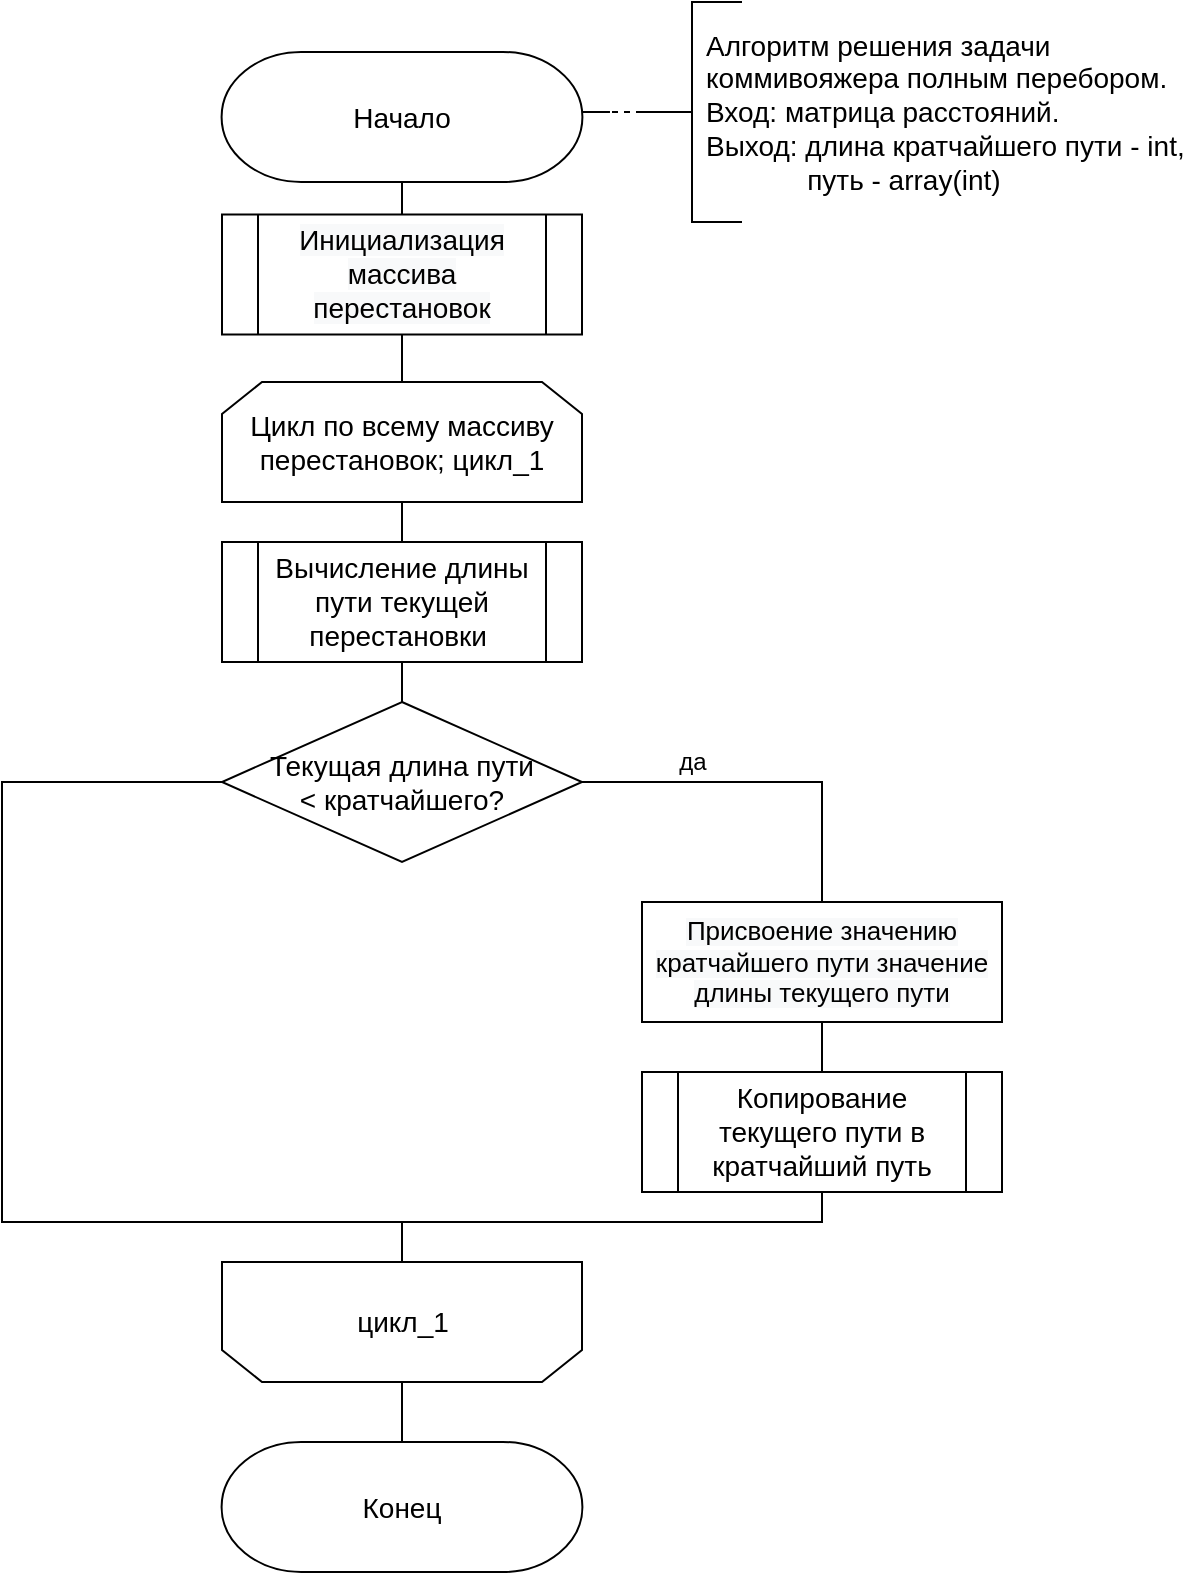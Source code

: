 <mxfile version="14.9.6" type="device" pages="3"><diagram id="pAlSKqxX3QHija0f3Szq" name="Полный перебор"><mxGraphModel dx="1024" dy="584" grid="1" gridSize="10" guides="1" tooltips="1" connect="1" arrows="1" fold="1" page="1" pageScale="1" pageWidth="827" pageHeight="1169" math="0" shadow="0"><root><mxCell id="0"/><mxCell id="1" parent="0"/><mxCell id="rNjsfyNaQUTbHNOdFoJR-8" style="edgeStyle=orthogonalEdgeStyle;rounded=0;orthogonalLoop=1;jettySize=auto;html=1;exitX=0.5;exitY=1;exitDx=0;exitDy=0;exitPerimeter=0;entryX=0.5;entryY=0;entryDx=0;entryDy=0;endArrow=none;endFill=0;" parent="1" source="rNjsfyNaQUTbHNOdFoJR-1" edge="1"><mxGeometry relative="1" as="geometry"><mxPoint x="390" y="170" as="targetPoint"/></mxGeometry></mxCell><mxCell id="rNjsfyNaQUTbHNOdFoJR-1" value="&lt;span style=&quot;font-size: 14px&quot;&gt;Начало&lt;/span&gt;" style="strokeWidth=1;html=1;shape=stencil(xVVNb4MwDP01HJmAaFV7nFh37GWTdnapC1FDgpysH/9+gYBaSukgl0kc8Hvwnu3YSsBSXUCFQRJJKDFg70GSfCGVXIJRZAPLFA5eRC48uXC1dCHoCjPjsCMQh61Ax2hD6oAnvjOtApcFEjc1y9ZB9Ga/qR+WZkpKK8KV1D3mhrdiwKX9Nzo7sejl1dlc2thFlXUo0SD10GtxGwcEyYe3UzzN6dPDqV9R5/uX0/d8p9jPae3TvfjeLJ7YwY1HYQ/slquJB+Zl16nPr86rmQO7ydWN2LHUImMLyNItZIec1I/cPUyygnq5B0RHl+qI1+zZ3Xw/q79TEFzeKCyW8xWAMvtC3eC3k06Xfk7nEM5ch6QM1G3o6QugHEOrE+4F5D1KnxCrG7g9+8fpLjwqvuvZNIl/LNnnjDOhND7ZBIsP5qxBR4aTpXtF+GRq91wIdzuNLcRAoEHdXdkAvw==);whiteSpace=wrap;" parent="1" vertex="1"><mxGeometry x="260" y="75" width="260" height="65" as="geometry"/></mxCell><mxCell id="rNjsfyNaQUTbHNOdFoJR-2" value="" style="edgeStyle=orthogonalEdgeStyle;rounded=0;orthogonalLoop=1;jettySize=auto;html=1;dashed=1;endArrow=none;endFill=0;startArrow=none;" parent="1" source="rNjsfyNaQUTbHNOdFoJR-4" edge="1"><mxGeometry relative="1" as="geometry"><mxPoint x="523.99" y="104.9" as="sourcePoint"/><mxPoint x="493.99" y="105" as="targetPoint"/><Array as="points"><mxPoint x="479.99" y="104.9"/></Array></mxGeometry></mxCell><mxCell id="rNjsfyNaQUTbHNOdFoJR-4" value="" style="strokeWidth=1;html=1;shape=mxgraph.flowchart.annotation_2;align=left;labelPosition=right;pointerEvents=1;" parent="1" vertex="1"><mxGeometry x="510" y="50" width="50" height="110" as="geometry"/></mxCell><mxCell id="rNjsfyNaQUTbHNOdFoJR-12" style="edgeStyle=orthogonalEdgeStyle;rounded=0;orthogonalLoop=1;jettySize=auto;html=1;exitX=0.5;exitY=1;exitDx=0;exitDy=0;entryX=0.5;entryY=0;entryDx=0;entryDy=0;endArrow=none;endFill=0;" parent="1" source="rNjsfyNaQUTbHNOdFoJR-5" target="rNjsfyNaQUTbHNOdFoJR-11" edge="1"><mxGeometry relative="1" as="geometry"/></mxCell><mxCell id="rNjsfyNaQUTbHNOdFoJR-5" value="&lt;span style=&quot;font-size: 14px&quot;&gt;Цикл по всему массиву перестановок; цикл_1&lt;/span&gt;" style="shape=loopLimit;whiteSpace=wrap;html=1;" parent="1" vertex="1"><mxGeometry x="300" y="240" width="180" height="60" as="geometry"/></mxCell><mxCell id="rNjsfyNaQUTbHNOdFoJR-16" style="edgeStyle=orthogonalEdgeStyle;rounded=0;orthogonalLoop=1;jettySize=auto;html=1;exitX=1;exitY=0.5;exitDx=0;exitDy=0;entryX=0.5;entryY=0;entryDx=0;entryDy=0;endArrow=none;endFill=0;" parent="1" source="rNjsfyNaQUTbHNOdFoJR-6" target="rNjsfyNaQUTbHNOdFoJR-15" edge="1"><mxGeometry relative="1" as="geometry"/></mxCell><mxCell id="rNjsfyNaQUTbHNOdFoJR-6" value="&lt;font style=&quot;font-size: 14px&quot;&gt;Текущая длина пути &lt;br&gt;&amp;lt; кратчайшего?&lt;/font&gt;" style="rhombus;whiteSpace=wrap;html=1;" parent="1" vertex="1"><mxGeometry x="300" y="400" width="180" height="80" as="geometry"/></mxCell><mxCell id="rNjsfyNaQUTbHNOdFoJR-7" value="&lt;font style=&quot;font-size: 14px&quot;&gt;Алгоритм решения задачи&lt;br&gt;коммивояжера&amp;nbsp;полным перебором.&lt;br&gt;Вход: матрица расстояний.&lt;br&gt;Выход: длина кратчайшего пути - int,&lt;br&gt;&lt;span style=&quot;white-space: pre&quot;&gt;&#9;&lt;/span&gt;&amp;nbsp; &amp;nbsp; &amp;nbsp;путь - array(int)&lt;br&gt;&lt;/font&gt;" style="text;html=1;align=left;verticalAlign=middle;resizable=0;points=[];autosize=1;strokeColor=none;" parent="1" vertex="1"><mxGeometry x="540" y="70" width="250" height="70" as="geometry"/></mxCell><mxCell id="rNjsfyNaQUTbHNOdFoJR-10" style="edgeStyle=orthogonalEdgeStyle;rounded=0;orthogonalLoop=1;jettySize=auto;html=1;exitX=0.5;exitY=1;exitDx=0;exitDy=0;entryX=0.5;entryY=0;entryDx=0;entryDy=0;endArrow=none;endFill=0;" parent="1" source="rNjsfyNaQUTbHNOdFoJR-9" target="rNjsfyNaQUTbHNOdFoJR-5" edge="1"><mxGeometry relative="1" as="geometry"/></mxCell><mxCell id="rNjsfyNaQUTbHNOdFoJR-9" value="&#10;&#10;&lt;span style=&quot;color: rgb(0, 0, 0); font-family: helvetica; font-size: 14px; font-style: normal; font-weight: 400; letter-spacing: normal; text-align: center; text-indent: 0px; text-transform: none; word-spacing: 0px; background-color: rgb(248, 249, 250); display: inline; float: none;&quot;&gt;Инициализация массива перестановок&lt;/span&gt;&#10;&#10;" style="shape=process;whiteSpace=wrap;html=1;backgroundOutline=1;" parent="1" vertex="1"><mxGeometry x="300" y="156.25" width="180" height="60" as="geometry"/></mxCell><mxCell id="rNjsfyNaQUTbHNOdFoJR-13" style="edgeStyle=orthogonalEdgeStyle;rounded=0;orthogonalLoop=1;jettySize=auto;html=1;exitX=0.5;exitY=1;exitDx=0;exitDy=0;entryX=0.5;entryY=0;entryDx=0;entryDy=0;endArrow=none;endFill=0;" parent="1" source="rNjsfyNaQUTbHNOdFoJR-11" target="rNjsfyNaQUTbHNOdFoJR-6" edge="1"><mxGeometry relative="1" as="geometry"/></mxCell><mxCell id="rNjsfyNaQUTbHNOdFoJR-11" value="&lt;font style=&quot;font-size: 14px&quot;&gt;Вычисление длины пути текущей перестановки&amp;nbsp;&lt;/font&gt;" style="shape=process;whiteSpace=wrap;html=1;backgroundOutline=1;" parent="1" vertex="1"><mxGeometry x="300" y="320" width="180" height="60" as="geometry"/></mxCell><mxCell id="rNjsfyNaQUTbHNOdFoJR-20" style="edgeStyle=orthogonalEdgeStyle;rounded=0;orthogonalLoop=1;jettySize=auto;html=1;exitX=0.5;exitY=1;exitDx=0;exitDy=0;entryX=0.5;entryY=0;entryDx=0;entryDy=0;endArrow=none;endFill=0;" parent="1" source="rNjsfyNaQUTbHNOdFoJR-15" target="rNjsfyNaQUTbHNOdFoJR-18" edge="1"><mxGeometry relative="1" as="geometry"/></mxCell><mxCell id="rNjsfyNaQUTbHNOdFoJR-15" value="&lt;span style=&quot;color: rgb(0 , 0 , 0) ; font-family: &amp;#34;helvetica&amp;#34; ; font-style: normal ; font-weight: 400 ; letter-spacing: normal ; text-align: center ; text-indent: 0px ; text-transform: none ; word-spacing: 0px ; background-color: rgb(248 , 249 , 250) ; display: inline ; float: none&quot;&gt;&lt;font style=&quot;font-size: 13px&quot;&gt;Присвоение значению кратчайшего пути значение длины текущего пути&lt;/font&gt;&lt;/span&gt;" style="rounded=0;whiteSpace=wrap;html=1;" parent="1" vertex="1"><mxGeometry x="510" y="500" width="180" height="60" as="geometry"/></mxCell><mxCell id="rNjsfyNaQUTbHNOdFoJR-17" value="да" style="text;html=1;align=center;verticalAlign=middle;resizable=0;points=[];autosize=1;strokeColor=none;" parent="1" vertex="1"><mxGeometry x="520" y="420" width="30" height="20" as="geometry"/></mxCell><mxCell id="rNjsfyNaQUTbHNOdFoJR-24" style="edgeStyle=orthogonalEdgeStyle;rounded=0;orthogonalLoop=1;jettySize=auto;html=1;exitX=0.5;exitY=1;exitDx=0;exitDy=0;entryX=0.5;entryY=1;entryDx=0;entryDy=0;endArrow=none;endFill=0;" parent="1" source="rNjsfyNaQUTbHNOdFoJR-18" target="rNjsfyNaQUTbHNOdFoJR-22" edge="1"><mxGeometry relative="1" as="geometry"><Array as="points"><mxPoint x="600" y="660"/><mxPoint x="390" y="660"/></Array></mxGeometry></mxCell><mxCell id="rNjsfyNaQUTbHNOdFoJR-18" value="&lt;span style=&quot;font-size: 14px&quot;&gt;Копирование текущего пути в кратчайший путь&lt;/span&gt;" style="shape=process;whiteSpace=wrap;html=1;backgroundOutline=1;" parent="1" vertex="1"><mxGeometry x="510" y="585" width="180" height="60" as="geometry"/></mxCell><mxCell id="rNjsfyNaQUTbHNOdFoJR-21" value="" style="group" parent="1" vertex="1" connectable="0"><mxGeometry x="300" y="680" width="180" height="60" as="geometry"/></mxCell><mxCell id="rNjsfyNaQUTbHNOdFoJR-22" value="" style="shape=loopLimit;whiteSpace=wrap;html=1;rotation=-180;" parent="rNjsfyNaQUTbHNOdFoJR-21" vertex="1"><mxGeometry width="180" height="60" as="geometry"/></mxCell><mxCell id="rNjsfyNaQUTbHNOdFoJR-23" value="&lt;font style=&quot;font-size: 14px&quot;&gt;цикл_1&lt;/font&gt;" style="text;html=1;align=center;verticalAlign=middle;resizable=0;points=[];autosize=1;strokeColor=none;" parent="rNjsfyNaQUTbHNOdFoJR-21" vertex="1"><mxGeometry x="60" y="19.999" width="60" height="20" as="geometry"/></mxCell><mxCell id="rNjsfyNaQUTbHNOdFoJR-26" style="edgeStyle=orthogonalEdgeStyle;rounded=0;orthogonalLoop=1;jettySize=auto;html=1;exitX=0.5;exitY=1;exitDx=0;exitDy=0;entryX=0;entryY=0.5;entryDx=0;entryDy=0;endArrow=none;endFill=0;" parent="1" source="rNjsfyNaQUTbHNOdFoJR-22" target="rNjsfyNaQUTbHNOdFoJR-6" edge="1"><mxGeometry relative="1" as="geometry"><Array as="points"><mxPoint x="390" y="660"/><mxPoint x="190" y="660"/><mxPoint x="190" y="440"/></Array></mxGeometry></mxCell><mxCell id="rNjsfyNaQUTbHNOdFoJR-27" value="&lt;span style=&quot;font-size: 14px&quot;&gt;Конец&lt;/span&gt;" style="strokeWidth=1;html=1;shape=stencil(xVVNb4MwDP01HJmAaFV7nFh37GWTdnapC1FDgpysH/9+gYBaSukgl0kc8Hvwnu3YSsBSXUCFQRJJKDFg70GSfCGVXIJRZAPLFA5eRC48uXC1dCHoCjPjsCMQh61Ax2hD6oAnvjOtApcFEjc1y9ZB9Ga/qR+WZkpKK8KV1D3mhrdiwKX9Nzo7sejl1dlc2thFlXUo0SD10GtxGwcEyYe3UzzN6dPDqV9R5/uX0/d8p9jPae3TvfjeLJ7YwY1HYQ/slquJB+Zl16nPr86rmQO7ydWN2LHUImMLyNItZIec1I/cPUyygnq5B0RHl+qI1+zZ3Xw/q79TEFzeKCyW8xWAMvtC3eC3k06Xfk7nEM5ch6QM1G3o6QugHEOrE+4F5D1KnxCrG7g9+8fpLjwqvuvZNIl/LNnnjDOhND7ZBIsP5qxBR4aTpXtF+GRq91wIdzuNLcRAoEHdXdkAvw==);whiteSpace=wrap;" parent="1" vertex="1"><mxGeometry x="260" y="770" width="260" height="65" as="geometry"/></mxCell><mxCell id="rNjsfyNaQUTbHNOdFoJR-28" style="edgeStyle=orthogonalEdgeStyle;rounded=0;orthogonalLoop=1;jettySize=auto;html=1;exitX=0.5;exitY=0;exitDx=0;exitDy=0;entryX=0.5;entryY=0;entryDx=0;entryDy=0;entryPerimeter=0;endArrow=none;endFill=0;" parent="1" source="rNjsfyNaQUTbHNOdFoJR-22" target="rNjsfyNaQUTbHNOdFoJR-27" edge="1"><mxGeometry relative="1" as="geometry"/></mxCell></root></mxGraphModel></diagram><diagram id="hT0jHnn99urHysb1-AE7" name="Муравьиный алгоритм_1"><mxGraphModel dx="1024" dy="584" grid="1" gridSize="10" guides="1" tooltips="1" connect="1" arrows="1" fold="1" page="1" pageScale="1" pageWidth="827" pageHeight="1169" math="0" shadow="0"><root><mxCell id="fZifETpCElAVXJyKpMN0-0"/><mxCell id="fZifETpCElAVXJyKpMN0-1" parent="fZifETpCElAVXJyKpMN0-0"/><mxCell id="nXmuuYjd4CHLldoo1hVQ-7" style="edgeStyle=orthogonalEdgeStyle;rounded=0;orthogonalLoop=1;jettySize=auto;html=1;exitX=0.5;exitY=1;exitDx=0;exitDy=0;exitPerimeter=0;entryX=0.5;entryY=0;entryDx=0;entryDy=0;endArrow=none;endFill=0;" parent="fZifETpCElAVXJyKpMN0-1" source="nXmuuYjd4CHLldoo1hVQ-0" target="nXmuuYjd4CHLldoo1hVQ-5" edge="1"><mxGeometry relative="1" as="geometry"/></mxCell><mxCell id="nXmuuYjd4CHLldoo1hVQ-0" value="&lt;span style=&quot;font-size: 14px&quot;&gt;Начало&lt;/span&gt;" style="strokeWidth=1;html=1;shape=stencil(xVVNb4MwDP01HJmAaFV7nFh37GWTdnapC1FDgpysH/9+gYBaSukgl0kc8Hvwnu3YSsBSXUCFQRJJKDFg70GSfCGVXIJRZAPLFA5eRC48uXC1dCHoCjPjsCMQh61Ax2hD6oAnvjOtApcFEjc1y9ZB9Ga/qR+WZkpKK8KV1D3mhrdiwKX9Nzo7sejl1dlc2thFlXUo0SD10GtxGwcEyYe3UzzN6dPDqV9R5/uX0/d8p9jPae3TvfjeLJ7YwY1HYQ/slquJB+Zl16nPr86rmQO7ydWN2LHUImMLyNItZIec1I/cPUyygnq5B0RHl+qI1+zZ3Xw/q79TEFzeKCyW8xWAMvtC3eC3k06Xfk7nEM5ch6QM1G3o6QugHEOrE+4F5D1KnxCrG7g9+8fpLjwqvuvZNIl/LNnnjDOhND7ZBIsP5qxBR4aTpXtF+GRq91wIdzuNLcRAoEHdXdkAvw==);whiteSpace=wrap;" parent="fZifETpCElAVXJyKpMN0-1" vertex="1"><mxGeometry x="260" y="75" width="260" height="65" as="geometry"/></mxCell><mxCell id="nXmuuYjd4CHLldoo1hVQ-1" value="" style="edgeStyle=orthogonalEdgeStyle;rounded=0;orthogonalLoop=1;jettySize=auto;html=1;dashed=1;endArrow=none;endFill=0;startArrow=none;" parent="fZifETpCElAVXJyKpMN0-1" source="nXmuuYjd4CHLldoo1hVQ-2" edge="1"><mxGeometry relative="1" as="geometry"><mxPoint x="523.99" y="104.9" as="sourcePoint"/><mxPoint x="493.99" y="105" as="targetPoint"/><Array as="points"><mxPoint x="479.99" y="104.9"/></Array></mxGeometry></mxCell><mxCell id="nXmuuYjd4CHLldoo1hVQ-2" value="" style="strokeWidth=1;html=1;shape=mxgraph.flowchart.annotation_2;align=left;labelPosition=right;pointerEvents=1;" parent="fZifETpCElAVXJyKpMN0-1" vertex="1"><mxGeometry x="510" y="50" width="50" height="110" as="geometry"/></mxCell><mxCell id="kSepUpJ1jL-t53jwl1CW-2" style="edgeStyle=orthogonalEdgeStyle;rounded=0;orthogonalLoop=1;jettySize=auto;html=1;exitX=0.5;exitY=1;exitDx=0;exitDy=0;entryX=0.5;entryY=0;entryDx=0;entryDy=0;endArrow=none;endFill=0;" parent="fZifETpCElAVXJyKpMN0-1" source="nXmuuYjd4CHLldoo1hVQ-3" target="kSepUpJ1jL-t53jwl1CW-0" edge="1"><mxGeometry relative="1" as="geometry"/></mxCell><mxCell id="nXmuuYjd4CHLldoo1hVQ-3" value="&lt;span style=&quot;font-size: 14px&quot;&gt;Цикл по i = 0 до количества дней;&lt;br&gt;цикл_1&lt;br&gt;&lt;/span&gt;" style="shape=loopLimit;whiteSpace=wrap;html=1;" parent="fZifETpCElAVXJyKpMN0-1" vertex="1"><mxGeometry x="300" y="310" width="180" height="60" as="geometry"/></mxCell><mxCell id="nXmuuYjd4CHLldoo1hVQ-4" value="&lt;font style=&quot;font-size: 12px&quot;&gt;Муравьиный алгоритм решения задачи&lt;br&gt;коммивояжера&amp;nbsp;полным перебором.&lt;br&gt;Вход: матрица расстояний,&lt;br&gt;&amp;nbsp; &amp;nbsp; &amp;nbsp; &amp;nbsp; &amp;nbsp; матрица феромонов,&lt;br&gt;&lt;span style=&quot;white-space: pre&quot;&gt;&#9;&lt;/span&gt;&amp;nbsp; максимальное количество дней &lt;br&gt;&lt;span style=&quot;white-space: pre&quot;&gt;&#9;&lt;/span&gt;&lt;span style=&quot;white-space: pre&quot;&gt;&#9;&lt;/span&gt;жизни(int);&lt;span style=&quot;white-space: pre&quot;&gt;&#9;&lt;/span&gt;&amp;nbsp; .&lt;br&gt;Выход: длина кратчайшего пути - int,&lt;br&gt;&lt;span style=&quot;white-space: pre&quot;&gt;&#9;&lt;/span&gt;&amp;nbsp; &amp;nbsp; &amp;nbsp;путь - array(int)&lt;br&gt;&lt;/font&gt;" style="text;html=1;align=left;verticalAlign=middle;resizable=0;points=[];autosize=1;strokeColor=none;" parent="fZifETpCElAVXJyKpMN0-1" vertex="1"><mxGeometry x="540" y="50" width="240" height="110" as="geometry"/></mxCell><mxCell id="uI00DsxvTtz5RLovjoZZ-1" style="edgeStyle=orthogonalEdgeStyle;rounded=0;orthogonalLoop=1;jettySize=auto;html=1;exitX=0.5;exitY=1;exitDx=0;exitDy=0;entryX=0.5;entryY=0;entryDx=0;entryDy=0;endArrow=none;endFill=0;" parent="fZifETpCElAVXJyKpMN0-1" source="nXmuuYjd4CHLldoo1hVQ-5" target="uI00DsxvTtz5RLovjoZZ-0" edge="1"><mxGeometry relative="1" as="geometry"/></mxCell><mxCell id="nXmuuYjd4CHLldoo1hVQ-5" value="&lt;font style=&quot;font-size: 13px&quot;&gt;Генерация начального города для каждого муравья&amp;nbsp;&lt;/font&gt;" style="shape=process;whiteSpace=wrap;html=1;backgroundOutline=1;" parent="fZifETpCElAVXJyKpMN0-1" vertex="1"><mxGeometry x="300" y="156.25" width="180" height="60" as="geometry"/></mxCell><mxCell id="uI00DsxvTtz5RLovjoZZ-4" style="edgeStyle=orthogonalEdgeStyle;rounded=0;orthogonalLoop=1;jettySize=auto;html=1;exitX=0.5;exitY=1;exitDx=0;exitDy=0;entryX=0.5;entryY=0;entryDx=0;entryDy=0;endArrow=none;endFill=0;" parent="fZifETpCElAVXJyKpMN0-1" source="kSepUpJ1jL-t53jwl1CW-0" target="uI00DsxvTtz5RLovjoZZ-3" edge="1"><mxGeometry relative="1" as="geometry"/></mxCell><mxCell id="kSepUpJ1jL-t53jwl1CW-0" value="&lt;span style=&quot;font-size: 14px&quot;&gt;Цикл по j =0 до&lt;br&gt;&amp;nbsp;количество муравьев;&lt;br&gt;цикл_2&lt;br&gt;&lt;/span&gt;" style="shape=loopLimit;whiteSpace=wrap;html=1;" parent="fZifETpCElAVXJyKpMN0-1" vertex="1"><mxGeometry x="300" y="390" width="180" height="60" as="geometry"/></mxCell><mxCell id="uI00DsxvTtz5RLovjoZZ-2" style="edgeStyle=orthogonalEdgeStyle;rounded=0;orthogonalLoop=1;jettySize=auto;html=1;exitX=0.5;exitY=1;exitDx=0;exitDy=0;entryX=0.5;entryY=0;entryDx=0;entryDy=0;endArrow=none;endFill=0;" parent="fZifETpCElAVXJyKpMN0-1" source="uI00DsxvTtz5RLovjoZZ-0" target="nXmuuYjd4CHLldoo1hVQ-3" edge="1"><mxGeometry relative="1" as="geometry"/></mxCell><mxCell id="uI00DsxvTtz5RLovjoZZ-0" value="&lt;span style=&quot;color: rgb(0 , 0 , 0) ; font-family: &amp;#34;helvetica&amp;#34; ; font-style: normal ; font-weight: 400 ; letter-spacing: normal ; text-align: center ; text-indent: 0px ; text-transform: none ; word-spacing: 0px ; background-color: rgb(248 , 249 , 250) ; display: inline ; float: none&quot;&gt;&lt;font style=&quot;font-size: 13px&quot;&gt;count_ants = число городов&lt;/font&gt;&lt;/span&gt;" style="rounded=0;whiteSpace=wrap;html=1;" parent="fZifETpCElAVXJyKpMN0-1" vertex="1"><mxGeometry x="300" y="230" width="180" height="60" as="geometry"/></mxCell><mxCell id="uI00DsxvTtz5RLovjoZZ-6" style="edgeStyle=orthogonalEdgeStyle;rounded=0;orthogonalLoop=1;jettySize=auto;html=1;exitX=0.5;exitY=1;exitDx=0;exitDy=0;endArrow=none;endFill=0;entryX=0.5;entryY=0;entryDx=0;entryDy=0;" parent="fZifETpCElAVXJyKpMN0-1" source="uI00DsxvTtz5RLovjoZZ-3" target="uI00DsxvTtz5RLovjoZZ-5" edge="1"><mxGeometry relative="1" as="geometry"><mxPoint x="390" y="550" as="targetPoint"/></mxGeometry></mxCell><mxCell id="uI00DsxvTtz5RLovjoZZ-3" value="&lt;span style=&quot;color: rgb(0 , 0 , 0) ; font-family: &amp;#34;helvetica&amp;#34; ; font-style: normal ; font-weight: 400 ; letter-spacing: normal ; text-align: center ; text-indent: 0px ; text-transform: none ; word-spacing: 0px ; background-color: rgb(248 , 249 , 250) ; display: inline ; float: none&quot;&gt;&lt;font style=&quot;font-size: 14px&quot;&gt;index_last_city = i&lt;/font&gt;&lt;/span&gt;" style="rounded=0;whiteSpace=wrap;html=1;" parent="fZifETpCElAVXJyKpMN0-1" vertex="1"><mxGeometry x="300" y="470" width="180" height="60" as="geometry"/></mxCell><mxCell id="V-KOi3bfJ-RbMN8VRt1r-2" style="edgeStyle=orthogonalEdgeStyle;rounded=0;orthogonalLoop=1;jettySize=auto;html=1;exitX=0.5;exitY=1;exitDx=0;exitDy=0;entryX=0.5;entryY=0;entryDx=0;entryDy=0;endArrow=none;endFill=0;" parent="fZifETpCElAVXJyKpMN0-1" source="uI00DsxvTtz5RLovjoZZ-5" target="V-KOi3bfJ-RbMN8VRt1r-0" edge="1"><mxGeometry relative="1" as="geometry"/></mxCell><mxCell id="uI00DsxvTtz5RLovjoZZ-5" value="&lt;font style=&quot;font-size: 14px&quot;&gt;Вычисление длины пути текущего муравья&amp;nbsp;&lt;/font&gt;" style="shape=process;whiteSpace=wrap;html=1;backgroundOutline=1;" parent="fZifETpCElAVXJyKpMN0-1" vertex="1"><mxGeometry x="300" y="555" width="180" height="60" as="geometry"/></mxCell><mxCell id="V-KOi3bfJ-RbMN8VRt1r-3" style="edgeStyle=orthogonalEdgeStyle;rounded=0;orthogonalLoop=1;jettySize=auto;html=1;exitX=1;exitY=0.5;exitDx=0;exitDy=0;entryX=0.5;entryY=0;entryDx=0;entryDy=0;endArrow=none;endFill=0;" parent="fZifETpCElAVXJyKpMN0-1" source="V-KOi3bfJ-RbMN8VRt1r-0" target="V-KOi3bfJ-RbMN8VRt1r-1" edge="1"><mxGeometry relative="1" as="geometry"/></mxCell><mxCell id="GGyAnwE6IA8kRZzQdej3-2" style="edgeStyle=orthogonalEdgeStyle;rounded=0;orthogonalLoop=1;jettySize=auto;html=1;exitX=0;exitY=0.5;exitDx=0;exitDy=0;entryX=0.5;entryY=0;entryDx=0;entryDy=0;endArrow=none;endFill=0;" parent="fZifETpCElAVXJyKpMN0-1" source="V-KOi3bfJ-RbMN8VRt1r-0" edge="1"><mxGeometry relative="1" as="geometry"><Array as="points"><mxPoint x="180" y="680"/><mxPoint x="180" y="900"/><mxPoint x="390" y="900"/></Array><mxPoint x="390" y="920" as="targetPoint"/></mxGeometry></mxCell><mxCell id="V-KOi3bfJ-RbMN8VRt1r-0" value="&lt;font style=&quot;font-size: 14px&quot;&gt;Текущая длина пути &lt;br&gt;&amp;lt; кратчайшего?&lt;/font&gt;" style="rhombus;whiteSpace=wrap;html=1;" parent="fZifETpCElAVXJyKpMN0-1" vertex="1"><mxGeometry x="300" y="640" width="180" height="80" as="geometry"/></mxCell><mxCell id="8PiVmoBcePbcK_tPHQdy-1" style="edgeStyle=orthogonalEdgeStyle;rounded=0;orthogonalLoop=1;jettySize=auto;html=1;exitX=0.5;exitY=1;exitDx=0;exitDy=0;entryX=0.5;entryY=0;entryDx=0;entryDy=0;endArrow=none;endFill=0;" parent="fZifETpCElAVXJyKpMN0-1" source="V-KOi3bfJ-RbMN8VRt1r-1" target="8PiVmoBcePbcK_tPHQdy-0" edge="1"><mxGeometry relative="1" as="geometry"/></mxCell><mxCell id="V-KOi3bfJ-RbMN8VRt1r-1" value="&lt;span style=&quot;color: rgb(0 , 0 , 0) ; font-family: &amp;#34;helvetica&amp;#34; ; font-style: normal ; font-weight: 400 ; letter-spacing: normal ; text-align: center ; text-indent: 0px ; text-transform: none ; word-spacing: 0px ; background-color: rgb(248 , 249 , 250) ; display: inline ; float: none&quot;&gt;&lt;font style=&quot;font-size: 13px&quot;&gt;Присвоение значению кратчайшего пути значение длины текущего пути&lt;/font&gt;&lt;/span&gt;" style="rounded=0;whiteSpace=wrap;html=1;" parent="fZifETpCElAVXJyKpMN0-1" vertex="1"><mxGeometry x="510" y="730" width="180" height="60" as="geometry"/></mxCell><mxCell id="V-KOi3bfJ-RbMN8VRt1r-4" value="да" style="text;html=1;align=center;verticalAlign=middle;resizable=0;points=[];autosize=1;strokeColor=none;" parent="fZifETpCElAVXJyKpMN0-1" vertex="1"><mxGeometry x="520" y="660" width="30" height="20" as="geometry"/></mxCell><mxCell id="GGyAnwE6IA8kRZzQdej3-1" style="edgeStyle=orthogonalEdgeStyle;rounded=0;orthogonalLoop=1;jettySize=auto;html=1;exitX=0.5;exitY=1;exitDx=0;exitDy=0;entryX=0.5;entryY=0;entryDx=0;entryDy=0;endArrow=none;endFill=0;" parent="fZifETpCElAVXJyKpMN0-1" source="8PiVmoBcePbcK_tPHQdy-0" edge="1"><mxGeometry relative="1" as="geometry"><Array as="points"><mxPoint x="600" y="900"/><mxPoint x="390" y="900"/></Array><mxPoint x="390" y="920" as="targetPoint"/></mxGeometry></mxCell><mxCell id="8PiVmoBcePbcK_tPHQdy-0" value="&lt;font style=&quot;font-size: 14px&quot;&gt;Копирование текущего пути в кратчайший путь&lt;/font&gt;" style="shape=process;whiteSpace=wrap;html=1;backgroundOutline=1;" parent="fZifETpCElAVXJyKpMN0-1" vertex="1"><mxGeometry x="510" y="810" width="180" height="60" as="geometry"/></mxCell><mxCell id="rY5oAeaL0rf_29XVlpD0-0" value="" style="group" parent="fZifETpCElAVXJyKpMN0-1" vertex="1" connectable="0"><mxGeometry x="300" y="920" width="180" height="60" as="geometry"/></mxCell><mxCell id="rY5oAeaL0rf_29XVlpD0-1" value="" style="shape=loopLimit;whiteSpace=wrap;html=1;rotation=-180;" parent="rY5oAeaL0rf_29XVlpD0-0" vertex="1"><mxGeometry width="180" height="60" as="geometry"/></mxCell><mxCell id="rY5oAeaL0rf_29XVlpD0-2" value="&lt;font style=&quot;font-size: 14px&quot;&gt;цикл_2&lt;/font&gt;" style="text;html=1;align=center;verticalAlign=middle;resizable=0;points=[];autosize=1;strokeColor=none;" parent="rY5oAeaL0rf_29XVlpD0-0" vertex="1"><mxGeometry x="60" y="19.999" width="60" height="20" as="geometry"/></mxCell><mxCell id="rY5oAeaL0rf_29XVlpD0-4" value="&lt;font style=&quot;font-size: 14px&quot;&gt;А&lt;/font&gt;" style="ellipse;whiteSpace=wrap;html=1;aspect=fixed;" parent="fZifETpCElAVXJyKpMN0-1" vertex="1"><mxGeometry x="360" y="1000" width="60" height="60" as="geometry"/></mxCell><mxCell id="HZY4MOiVxPniBT2xdXGB-0" style="edgeStyle=orthogonalEdgeStyle;rounded=0;orthogonalLoop=1;jettySize=auto;html=1;exitX=0.5;exitY=0;exitDx=0;exitDy=0;entryX=0.5;entryY=0;entryDx=0;entryDy=0;endArrow=none;endFill=0;" parent="fZifETpCElAVXJyKpMN0-1" source="rY5oAeaL0rf_29XVlpD0-1" target="rY5oAeaL0rf_29XVlpD0-4" edge="1"><mxGeometry relative="1" as="geometry"/></mxCell></root></mxGraphModel></diagram><diagram id="_tmdrjIiIs6w4oY4RCT3" name="Муравьиный алгоритм_2"><mxGraphModel dx="1024" dy="584" grid="1" gridSize="10" guides="1" tooltips="1" connect="1" arrows="1" fold="1" page="1" pageScale="1" pageWidth="827" pageHeight="1169" math="0" shadow="0"><root><mxCell id="FSjKw9rQBhY9dpe2HWWu-0"/><mxCell id="FSjKw9rQBhY9dpe2HWWu-1" parent="FSjKw9rQBhY9dpe2HWWu-0"/><mxCell id="ChWY32bW3YvbIuRqLa0O-1" style="edgeStyle=orthogonalEdgeStyle;rounded=0;orthogonalLoop=1;jettySize=auto;html=1;exitX=0.5;exitY=1;exitDx=0;exitDy=0;entryX=0.5;entryY=0;entryDx=0;entryDy=0;endArrow=none;endFill=0;" parent="FSjKw9rQBhY9dpe2HWWu-1" source="GDzof6JJRoqnvljtin3Y-0" target="ChWY32bW3YvbIuRqLa0O-0" edge="1"><mxGeometry relative="1" as="geometry"/></mxCell><mxCell id="GDzof6JJRoqnvljtin3Y-0" value="&lt;font style=&quot;font-size: 14px&quot;&gt;А&lt;/font&gt;" style="ellipse;whiteSpace=wrap;html=1;aspect=fixed;" parent="FSjKw9rQBhY9dpe2HWWu-1" vertex="1"><mxGeometry x="360" y="40" width="60" height="60" as="geometry"/></mxCell><mxCell id="ChWY32bW3YvbIuRqLa0O-3" style="edgeStyle=orthogonalEdgeStyle;rounded=0;orthogonalLoop=1;jettySize=auto;html=1;exitX=0.5;exitY=1;exitDx=0;exitDy=0;entryX=0.5;entryY=0;entryDx=0;entryDy=0;endArrow=none;endFill=0;" parent="FSjKw9rQBhY9dpe2HWWu-1" source="ChWY32bW3YvbIuRqLa0O-0" target="ChWY32bW3YvbIuRqLa0O-2" edge="1"><mxGeometry relative="1" as="geometry"/></mxCell><mxCell id="ChWY32bW3YvbIuRqLa0O-0" value="&lt;font style=&quot;font-size: 13px&quot;&gt;Изменить матрицу феромонов после прохода всех муравьев за день&lt;/font&gt;" style="shape=process;whiteSpace=wrap;html=1;backgroundOutline=1;" parent="FSjKw9rQBhY9dpe2HWWu-1" vertex="1"><mxGeometry x="300" y="130" width="180" height="60" as="geometry"/></mxCell><mxCell id="W4X-DmbWnqRMQT6NYsoi-1" style="edgeStyle=orthogonalEdgeStyle;rounded=0;orthogonalLoop=1;jettySize=auto;html=1;exitX=0.5;exitY=1;exitDx=0;exitDy=0;entryX=0.5;entryY=1;entryDx=0;entryDy=0;endArrow=none;endFill=0;" edge="1" parent="FSjKw9rQBhY9dpe2HWWu-1" source="ChWY32bW3YvbIuRqLa0O-2" target="4QYJMwSr9J-Etwr_9x5k-1"><mxGeometry relative="1" as="geometry"/></mxCell><mxCell id="ChWY32bW3YvbIuRqLa0O-2" value="&lt;font style=&quot;font-size: 14px&quot;&gt;Испарение феромонов&lt;/font&gt;" style="shape=process;whiteSpace=wrap;html=1;backgroundOutline=1;" parent="FSjKw9rQBhY9dpe2HWWu-1" vertex="1"><mxGeometry x="300" y="210" width="180" height="60" as="geometry"/></mxCell><mxCell id="4QYJMwSr9J-Etwr_9x5k-0" value="" style="group" parent="FSjKw9rQBhY9dpe2HWWu-1" vertex="1" connectable="0"><mxGeometry x="300" y="290" width="180" height="60" as="geometry"/></mxCell><mxCell id="4QYJMwSr9J-Etwr_9x5k-1" value="" style="shape=loopLimit;whiteSpace=wrap;html=1;rotation=-180;" parent="4QYJMwSr9J-Etwr_9x5k-0" vertex="1"><mxGeometry width="180" height="60" as="geometry"/></mxCell><mxCell id="4QYJMwSr9J-Etwr_9x5k-2" value="&lt;font style=&quot;font-size: 14px&quot;&gt;цикл_1&lt;/font&gt;" style="text;html=1;align=center;verticalAlign=middle;resizable=0;points=[];autosize=1;strokeColor=none;" parent="4QYJMwSr9J-Etwr_9x5k-0" vertex="1"><mxGeometry x="60" y="19.999" width="60" height="20" as="geometry"/></mxCell><mxCell id="_W3vF5oDoz4x35kBxSW9-0" value="&lt;span style=&quot;font-size: 14px&quot;&gt;Конец&lt;/span&gt;" style="strokeWidth=1;html=1;shape=stencil(xVVNb4MwDP01HJmAaFV7nFh37GWTdnapC1FDgpysH/9+gYBaSukgl0kc8Hvwnu3YSsBSXUCFQRJJKDFg70GSfCGVXIJRZAPLFA5eRC48uXC1dCHoCjPjsCMQh61Ax2hD6oAnvjOtApcFEjc1y9ZB9Ga/qR+WZkpKK8KV1D3mhrdiwKX9Nzo7sejl1dlc2thFlXUo0SD10GtxGwcEyYe3UzzN6dPDqV9R5/uX0/d8p9jPae3TvfjeLJ7YwY1HYQ/slquJB+Zl16nPr86rmQO7ydWN2LHUImMLyNItZIec1I/cPUyygnq5B0RHl+qI1+zZ3Xw/q79TEFzeKCyW8xWAMvtC3eC3k06Xfk7nEM5ch6QM1G3o6QugHEOrE+4F5D1KnxCrG7g9+8fpLjwqvuvZNIl/LNnnjDOhND7ZBIsP5qxBR4aTpXtF+GRq91wIdzuNLcRAoEHdXdkAvw==);whiteSpace=wrap;" parent="FSjKw9rQBhY9dpe2HWWu-1" vertex="1"><mxGeometry x="260" y="450" width="260" height="65" as="geometry"/></mxCell><mxCell id="W4X-DmbWnqRMQT6NYsoi-3" style="edgeStyle=orthogonalEdgeStyle;rounded=0;orthogonalLoop=1;jettySize=auto;html=1;exitX=0.5;exitY=1;exitDx=0;exitDy=0;endArrow=none;endFill=0;" edge="1" parent="FSjKw9rQBhY9dpe2HWWu-1" source="W4X-DmbWnqRMQT6NYsoi-0" target="_W3vF5oDoz4x35kBxSW9-0"><mxGeometry relative="1" as="geometry"/></mxCell><mxCell id="W4X-DmbWnqRMQT6NYsoi-0" value="&lt;span style=&quot;font-size: 14px&quot;&gt;Обнуление данных муравьев&lt;/span&gt;" style="shape=process;whiteSpace=wrap;html=1;backgroundOutline=1;" vertex="1" parent="FSjKw9rQBhY9dpe2HWWu-1"><mxGeometry x="300" y="370" width="180" height="60" as="geometry"/></mxCell><mxCell id="W4X-DmbWnqRMQT6NYsoi-2" style="edgeStyle=orthogonalEdgeStyle;rounded=0;orthogonalLoop=1;jettySize=auto;html=1;exitX=0.5;exitY=0;exitDx=0;exitDy=0;entryX=0.5;entryY=0;entryDx=0;entryDy=0;endArrow=none;endFill=0;" edge="1" parent="FSjKw9rQBhY9dpe2HWWu-1" source="4QYJMwSr9J-Etwr_9x5k-1" target="W4X-DmbWnqRMQT6NYsoi-0"><mxGeometry relative="1" as="geometry"/></mxCell></root></mxGraphModel></diagram></mxfile>